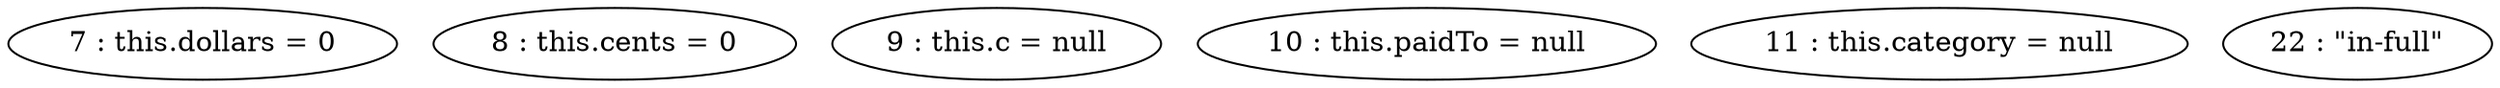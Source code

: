 digraph G {
"7 : this.dollars = 0"
"8 : this.cents = 0"
"9 : this.c = null"
"10 : this.paidTo = null"
"11 : this.category = null"
"22 : \"in-full\""
}
